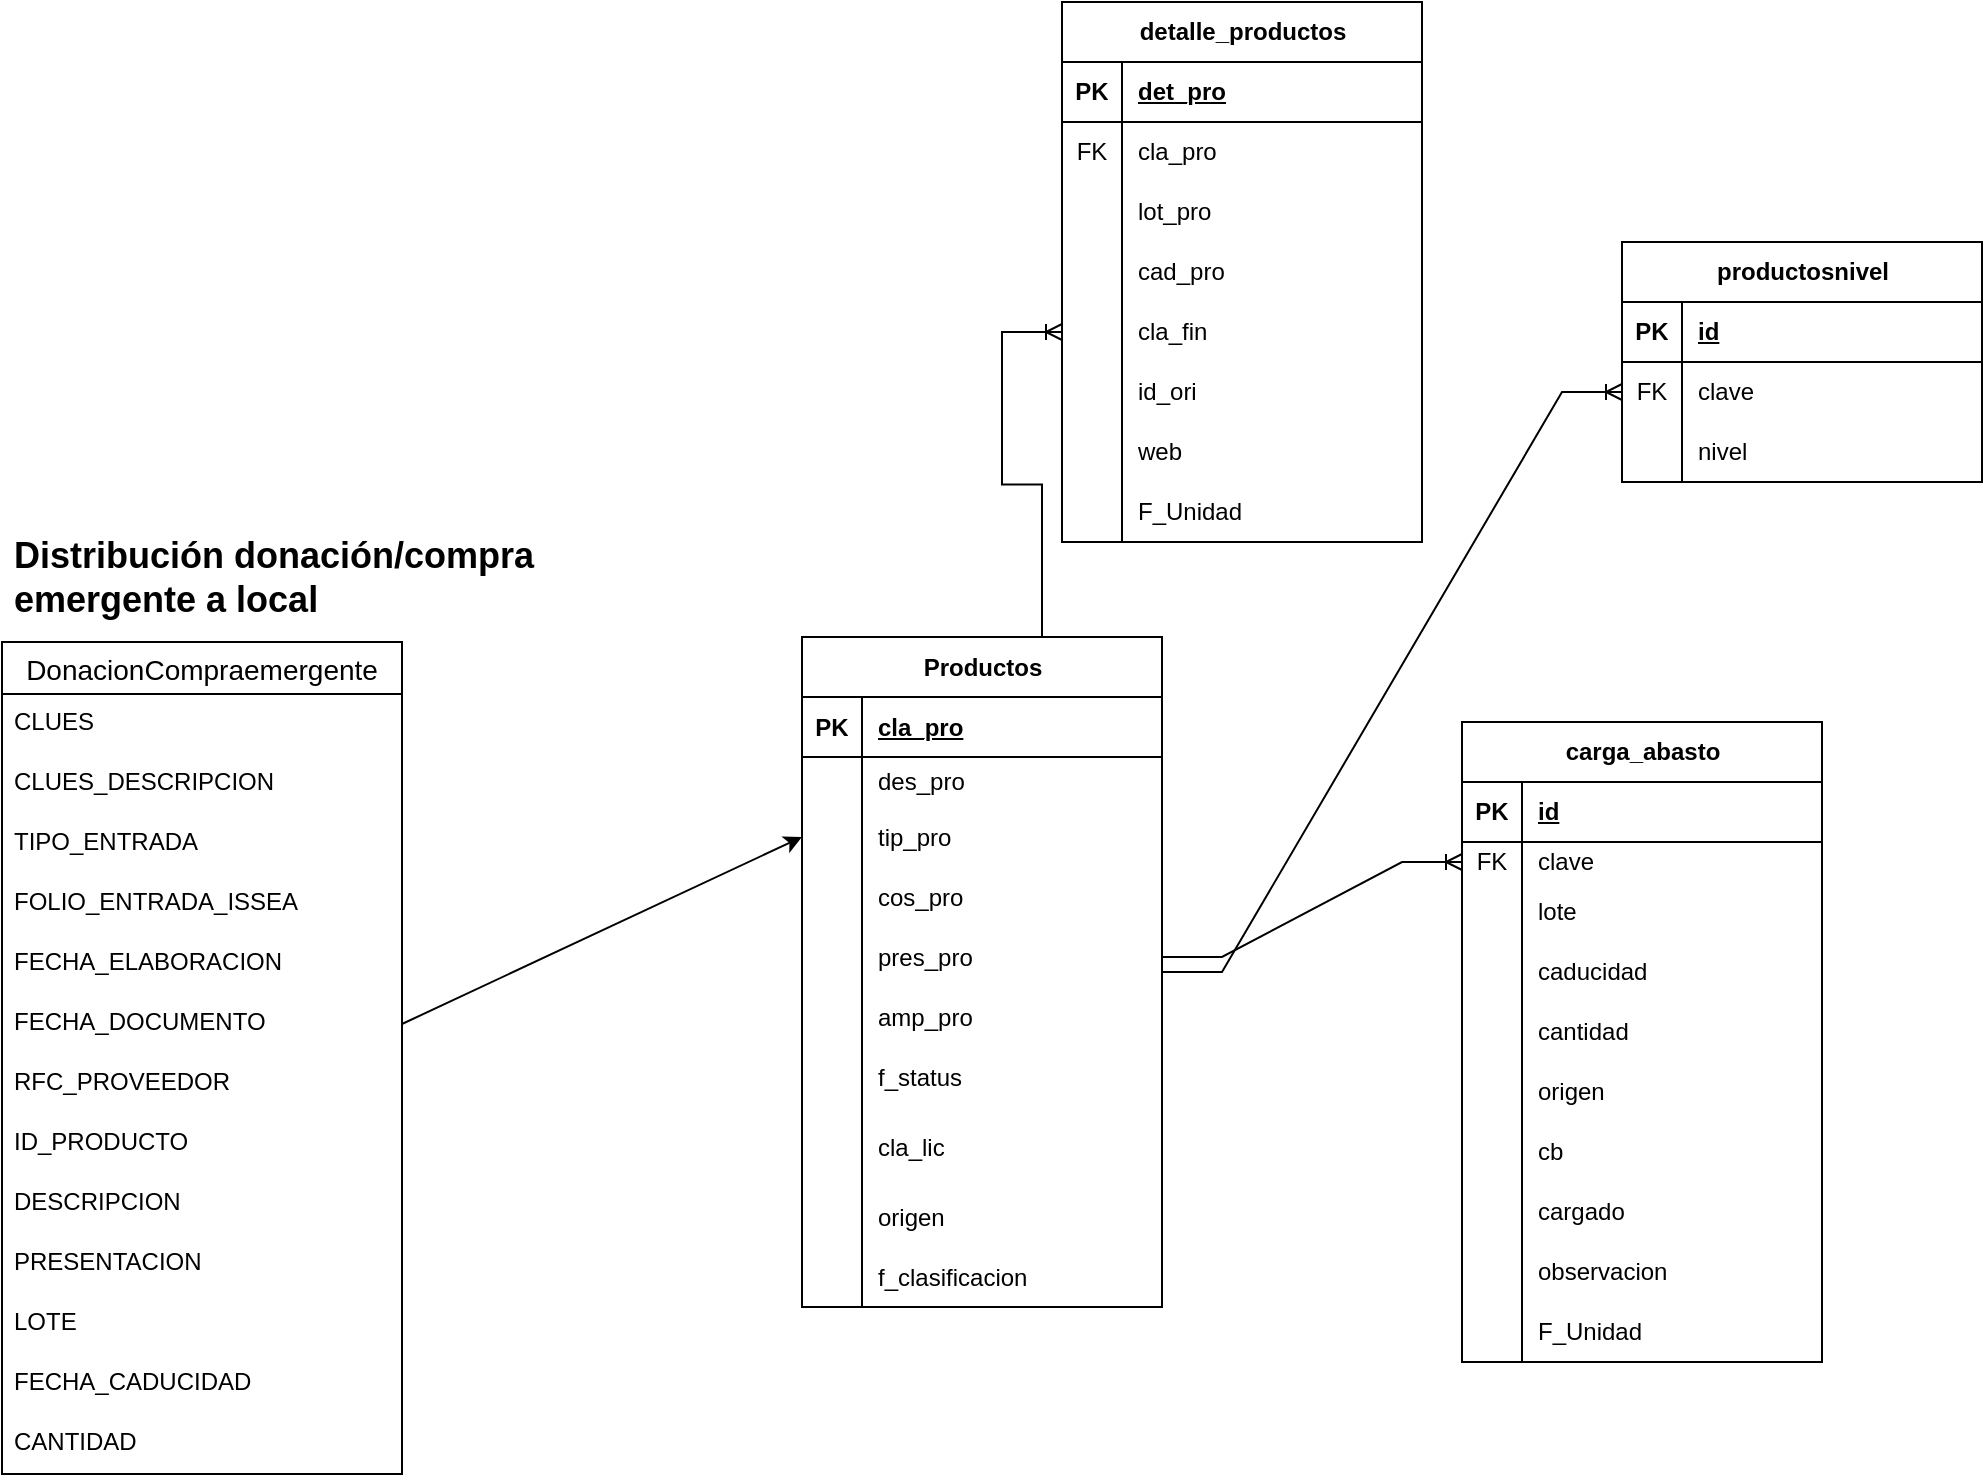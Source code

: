 <mxfile version="24.7.6">
  <diagram name="Página-1" id="EcfgQG6iKw9k4XIGhw0f">
    <mxGraphModel dx="2060" dy="1784" grid="1" gridSize="10" guides="1" tooltips="1" connect="1" arrows="1" fold="1" page="1" pageScale="1" pageWidth="827" pageHeight="1169" math="0" shadow="0">
      <root>
        <mxCell id="0" />
        <mxCell id="1" parent="0" />
        <mxCell id="ajIKfF0riaDEcR5l0MzP-1" value="carga_abasto" style="shape=table;startSize=30;container=1;collapsible=1;childLayout=tableLayout;fixedRows=1;rowLines=0;fontStyle=1;align=center;resizeLast=1;html=1;" parent="1" vertex="1">
          <mxGeometry x="720" y="70" width="180" height="320" as="geometry" />
        </mxCell>
        <mxCell id="ajIKfF0riaDEcR5l0MzP-2" value="" style="shape=tableRow;horizontal=0;startSize=0;swimlaneHead=0;swimlaneBody=0;fillColor=none;collapsible=0;dropTarget=0;points=[[0,0.5],[1,0.5]];portConstraint=eastwest;top=0;left=0;right=0;bottom=1;" parent="ajIKfF0riaDEcR5l0MzP-1" vertex="1">
          <mxGeometry y="30" width="180" height="30" as="geometry" />
        </mxCell>
        <mxCell id="ajIKfF0riaDEcR5l0MzP-3" value="PK" style="shape=partialRectangle;connectable=0;fillColor=none;top=0;left=0;bottom=0;right=0;fontStyle=1;overflow=hidden;whiteSpace=wrap;html=1;" parent="ajIKfF0riaDEcR5l0MzP-2" vertex="1">
          <mxGeometry width="30" height="30" as="geometry">
            <mxRectangle width="30" height="30" as="alternateBounds" />
          </mxGeometry>
        </mxCell>
        <mxCell id="ajIKfF0riaDEcR5l0MzP-4" value="id" style="shape=partialRectangle;connectable=0;fillColor=none;top=0;left=0;bottom=0;right=0;align=left;spacingLeft=6;fontStyle=5;overflow=hidden;whiteSpace=wrap;html=1;" parent="ajIKfF0riaDEcR5l0MzP-2" vertex="1">
          <mxGeometry x="30" width="150" height="30" as="geometry">
            <mxRectangle width="150" height="30" as="alternateBounds" />
          </mxGeometry>
        </mxCell>
        <mxCell id="ajIKfF0riaDEcR5l0MzP-5" value="" style="shape=tableRow;horizontal=0;startSize=0;swimlaneHead=0;swimlaneBody=0;fillColor=none;collapsible=0;dropTarget=0;points=[[0,0.5],[1,0.5]];portConstraint=eastwest;top=0;left=0;right=0;bottom=0;" parent="ajIKfF0riaDEcR5l0MzP-1" vertex="1">
          <mxGeometry y="60" width="180" height="20" as="geometry" />
        </mxCell>
        <mxCell id="ajIKfF0riaDEcR5l0MzP-6" value="FK" style="shape=partialRectangle;connectable=0;fillColor=none;top=0;left=0;bottom=0;right=0;editable=1;overflow=hidden;whiteSpace=wrap;html=1;" parent="ajIKfF0riaDEcR5l0MzP-5" vertex="1">
          <mxGeometry width="30" height="20" as="geometry">
            <mxRectangle width="30" height="20" as="alternateBounds" />
          </mxGeometry>
        </mxCell>
        <mxCell id="ajIKfF0riaDEcR5l0MzP-7" value="clave" style="shape=partialRectangle;connectable=0;fillColor=none;top=0;left=0;bottom=0;right=0;align=left;spacingLeft=6;overflow=hidden;whiteSpace=wrap;html=1;" parent="ajIKfF0riaDEcR5l0MzP-5" vertex="1">
          <mxGeometry x="30" width="150" height="20" as="geometry">
            <mxRectangle width="150" height="20" as="alternateBounds" />
          </mxGeometry>
        </mxCell>
        <mxCell id="ajIKfF0riaDEcR5l0MzP-8" value="" style="shape=tableRow;horizontal=0;startSize=0;swimlaneHead=0;swimlaneBody=0;fillColor=none;collapsible=0;dropTarget=0;points=[[0,0.5],[1,0.5]];portConstraint=eastwest;top=0;left=0;right=0;bottom=0;" parent="ajIKfF0riaDEcR5l0MzP-1" vertex="1">
          <mxGeometry y="80" width="180" height="30" as="geometry" />
        </mxCell>
        <mxCell id="ajIKfF0riaDEcR5l0MzP-9" value="" style="shape=partialRectangle;connectable=0;fillColor=none;top=0;left=0;bottom=0;right=0;editable=1;overflow=hidden;whiteSpace=wrap;html=1;" parent="ajIKfF0riaDEcR5l0MzP-8" vertex="1">
          <mxGeometry width="30" height="30" as="geometry">
            <mxRectangle width="30" height="30" as="alternateBounds" />
          </mxGeometry>
        </mxCell>
        <mxCell id="ajIKfF0riaDEcR5l0MzP-10" value="lote" style="shape=partialRectangle;connectable=0;fillColor=none;top=0;left=0;bottom=0;right=0;align=left;spacingLeft=6;overflow=hidden;whiteSpace=wrap;html=1;" parent="ajIKfF0riaDEcR5l0MzP-8" vertex="1">
          <mxGeometry x="30" width="150" height="30" as="geometry">
            <mxRectangle width="150" height="30" as="alternateBounds" />
          </mxGeometry>
        </mxCell>
        <mxCell id="ajIKfF0riaDEcR5l0MzP-11" value="" style="shape=tableRow;horizontal=0;startSize=0;swimlaneHead=0;swimlaneBody=0;fillColor=none;collapsible=0;dropTarget=0;points=[[0,0.5],[1,0.5]];portConstraint=eastwest;top=0;left=0;right=0;bottom=0;" parent="ajIKfF0riaDEcR5l0MzP-1" vertex="1">
          <mxGeometry y="110" width="180" height="30" as="geometry" />
        </mxCell>
        <mxCell id="ajIKfF0riaDEcR5l0MzP-12" value="" style="shape=partialRectangle;connectable=0;fillColor=none;top=0;left=0;bottom=0;right=0;editable=1;overflow=hidden;whiteSpace=wrap;html=1;" parent="ajIKfF0riaDEcR5l0MzP-11" vertex="1">
          <mxGeometry width="30" height="30" as="geometry">
            <mxRectangle width="30" height="30" as="alternateBounds" />
          </mxGeometry>
        </mxCell>
        <mxCell id="ajIKfF0riaDEcR5l0MzP-13" value="caducidad" style="shape=partialRectangle;connectable=0;fillColor=none;top=0;left=0;bottom=0;right=0;align=left;spacingLeft=6;overflow=hidden;whiteSpace=wrap;html=1;" parent="ajIKfF0riaDEcR5l0MzP-11" vertex="1">
          <mxGeometry x="30" width="150" height="30" as="geometry">
            <mxRectangle width="150" height="30" as="alternateBounds" />
          </mxGeometry>
        </mxCell>
        <mxCell id="ajIKfF0riaDEcR5l0MzP-63" value="" style="shape=tableRow;horizontal=0;startSize=0;swimlaneHead=0;swimlaneBody=0;fillColor=none;collapsible=0;dropTarget=0;points=[[0,0.5],[1,0.5]];portConstraint=eastwest;top=0;left=0;right=0;bottom=0;" parent="ajIKfF0riaDEcR5l0MzP-1" vertex="1">
          <mxGeometry y="140" width="180" height="30" as="geometry" />
        </mxCell>
        <mxCell id="ajIKfF0riaDEcR5l0MzP-64" value="" style="shape=partialRectangle;connectable=0;fillColor=none;top=0;left=0;bottom=0;right=0;editable=1;overflow=hidden;whiteSpace=wrap;html=1;" parent="ajIKfF0riaDEcR5l0MzP-63" vertex="1">
          <mxGeometry width="30" height="30" as="geometry">
            <mxRectangle width="30" height="30" as="alternateBounds" />
          </mxGeometry>
        </mxCell>
        <mxCell id="ajIKfF0riaDEcR5l0MzP-65" value="cantidad" style="shape=partialRectangle;connectable=0;fillColor=none;top=0;left=0;bottom=0;right=0;align=left;spacingLeft=6;overflow=hidden;whiteSpace=wrap;html=1;" parent="ajIKfF0riaDEcR5l0MzP-63" vertex="1">
          <mxGeometry x="30" width="150" height="30" as="geometry">
            <mxRectangle width="150" height="30" as="alternateBounds" />
          </mxGeometry>
        </mxCell>
        <mxCell id="ajIKfF0riaDEcR5l0MzP-66" value="" style="shape=tableRow;horizontal=0;startSize=0;swimlaneHead=0;swimlaneBody=0;fillColor=none;collapsible=0;dropTarget=0;points=[[0,0.5],[1,0.5]];portConstraint=eastwest;top=0;left=0;right=0;bottom=0;" parent="ajIKfF0riaDEcR5l0MzP-1" vertex="1">
          <mxGeometry y="170" width="180" height="30" as="geometry" />
        </mxCell>
        <mxCell id="ajIKfF0riaDEcR5l0MzP-67" value="" style="shape=partialRectangle;connectable=0;fillColor=none;top=0;left=0;bottom=0;right=0;editable=1;overflow=hidden;whiteSpace=wrap;html=1;" parent="ajIKfF0riaDEcR5l0MzP-66" vertex="1">
          <mxGeometry width="30" height="30" as="geometry">
            <mxRectangle width="30" height="30" as="alternateBounds" />
          </mxGeometry>
        </mxCell>
        <mxCell id="ajIKfF0riaDEcR5l0MzP-68" value="origen" style="shape=partialRectangle;connectable=0;fillColor=none;top=0;left=0;bottom=0;right=0;align=left;spacingLeft=6;overflow=hidden;whiteSpace=wrap;html=1;" parent="ajIKfF0riaDEcR5l0MzP-66" vertex="1">
          <mxGeometry x="30" width="150" height="30" as="geometry">
            <mxRectangle width="150" height="30" as="alternateBounds" />
          </mxGeometry>
        </mxCell>
        <mxCell id="ajIKfF0riaDEcR5l0MzP-69" value="" style="shape=tableRow;horizontal=0;startSize=0;swimlaneHead=0;swimlaneBody=0;fillColor=none;collapsible=0;dropTarget=0;points=[[0,0.5],[1,0.5]];portConstraint=eastwest;top=0;left=0;right=0;bottom=0;" parent="ajIKfF0riaDEcR5l0MzP-1" vertex="1">
          <mxGeometry y="200" width="180" height="30" as="geometry" />
        </mxCell>
        <mxCell id="ajIKfF0riaDEcR5l0MzP-70" value="" style="shape=partialRectangle;connectable=0;fillColor=none;top=0;left=0;bottom=0;right=0;editable=1;overflow=hidden;whiteSpace=wrap;html=1;" parent="ajIKfF0riaDEcR5l0MzP-69" vertex="1">
          <mxGeometry width="30" height="30" as="geometry">
            <mxRectangle width="30" height="30" as="alternateBounds" />
          </mxGeometry>
        </mxCell>
        <mxCell id="ajIKfF0riaDEcR5l0MzP-71" value="cb" style="shape=partialRectangle;connectable=0;fillColor=none;top=0;left=0;bottom=0;right=0;align=left;spacingLeft=6;overflow=hidden;whiteSpace=wrap;html=1;" parent="ajIKfF0riaDEcR5l0MzP-69" vertex="1">
          <mxGeometry x="30" width="150" height="30" as="geometry">
            <mxRectangle width="150" height="30" as="alternateBounds" />
          </mxGeometry>
        </mxCell>
        <mxCell id="ajIKfF0riaDEcR5l0MzP-72" value="" style="shape=tableRow;horizontal=0;startSize=0;swimlaneHead=0;swimlaneBody=0;fillColor=none;collapsible=0;dropTarget=0;points=[[0,0.5],[1,0.5]];portConstraint=eastwest;top=0;left=0;right=0;bottom=0;" parent="ajIKfF0riaDEcR5l0MzP-1" vertex="1">
          <mxGeometry y="230" width="180" height="30" as="geometry" />
        </mxCell>
        <mxCell id="ajIKfF0riaDEcR5l0MzP-73" value="" style="shape=partialRectangle;connectable=0;fillColor=none;top=0;left=0;bottom=0;right=0;editable=1;overflow=hidden;whiteSpace=wrap;html=1;" parent="ajIKfF0riaDEcR5l0MzP-72" vertex="1">
          <mxGeometry width="30" height="30" as="geometry">
            <mxRectangle width="30" height="30" as="alternateBounds" />
          </mxGeometry>
        </mxCell>
        <mxCell id="ajIKfF0riaDEcR5l0MzP-74" value="cargado" style="shape=partialRectangle;connectable=0;fillColor=none;top=0;left=0;bottom=0;right=0;align=left;spacingLeft=6;overflow=hidden;whiteSpace=wrap;html=1;" parent="ajIKfF0riaDEcR5l0MzP-72" vertex="1">
          <mxGeometry x="30" width="150" height="30" as="geometry">
            <mxRectangle width="150" height="30" as="alternateBounds" />
          </mxGeometry>
        </mxCell>
        <mxCell id="ajIKfF0riaDEcR5l0MzP-75" value="" style="shape=tableRow;horizontal=0;startSize=0;swimlaneHead=0;swimlaneBody=0;fillColor=none;collapsible=0;dropTarget=0;points=[[0,0.5],[1,0.5]];portConstraint=eastwest;top=0;left=0;right=0;bottom=0;" parent="ajIKfF0riaDEcR5l0MzP-1" vertex="1">
          <mxGeometry y="260" width="180" height="30" as="geometry" />
        </mxCell>
        <mxCell id="ajIKfF0riaDEcR5l0MzP-76" value="" style="shape=partialRectangle;connectable=0;fillColor=none;top=0;left=0;bottom=0;right=0;editable=1;overflow=hidden;whiteSpace=wrap;html=1;" parent="ajIKfF0riaDEcR5l0MzP-75" vertex="1">
          <mxGeometry width="30" height="30" as="geometry">
            <mxRectangle width="30" height="30" as="alternateBounds" />
          </mxGeometry>
        </mxCell>
        <mxCell id="ajIKfF0riaDEcR5l0MzP-77" value="observacion" style="shape=partialRectangle;connectable=0;fillColor=none;top=0;left=0;bottom=0;right=0;align=left;spacingLeft=6;overflow=hidden;whiteSpace=wrap;html=1;" parent="ajIKfF0riaDEcR5l0MzP-75" vertex="1">
          <mxGeometry x="30" width="150" height="30" as="geometry">
            <mxRectangle width="150" height="30" as="alternateBounds" />
          </mxGeometry>
        </mxCell>
        <mxCell id="ajIKfF0riaDEcR5l0MzP-78" value="" style="shape=tableRow;horizontal=0;startSize=0;swimlaneHead=0;swimlaneBody=0;fillColor=none;collapsible=0;dropTarget=0;points=[[0,0.5],[1,0.5]];portConstraint=eastwest;top=0;left=0;right=0;bottom=0;" parent="ajIKfF0riaDEcR5l0MzP-1" vertex="1">
          <mxGeometry y="290" width="180" height="30" as="geometry" />
        </mxCell>
        <mxCell id="ajIKfF0riaDEcR5l0MzP-79" value="" style="shape=partialRectangle;connectable=0;fillColor=none;top=0;left=0;bottom=0;right=0;editable=1;overflow=hidden;whiteSpace=wrap;html=1;" parent="ajIKfF0riaDEcR5l0MzP-78" vertex="1">
          <mxGeometry width="30" height="30" as="geometry">
            <mxRectangle width="30" height="30" as="alternateBounds" />
          </mxGeometry>
        </mxCell>
        <mxCell id="ajIKfF0riaDEcR5l0MzP-80" value="F_Unidad" style="shape=partialRectangle;connectable=0;fillColor=none;top=0;left=0;bottom=0;right=0;align=left;spacingLeft=6;overflow=hidden;whiteSpace=wrap;html=1;" parent="ajIKfF0riaDEcR5l0MzP-78" vertex="1">
          <mxGeometry x="30" width="150" height="30" as="geometry">
            <mxRectangle width="150" height="30" as="alternateBounds" />
          </mxGeometry>
        </mxCell>
        <mxCell id="ajIKfF0riaDEcR5l0MzP-17" value="DonacionCompraemergente" style="swimlane;fontStyle=0;childLayout=stackLayout;horizontal=1;startSize=26;horizontalStack=0;resizeParent=1;resizeParentMax=0;resizeLast=0;collapsible=1;marginBottom=0;align=center;fontSize=14;" parent="1" vertex="1">
          <mxGeometry x="-10" y="30" width="200" height="416" as="geometry" />
        </mxCell>
        <mxCell id="ajIKfF0riaDEcR5l0MzP-18" value="CLUES" style="text;strokeColor=none;fillColor=none;spacingLeft=4;spacingRight=4;overflow=hidden;rotatable=0;points=[[0,0.5],[1,0.5]];portConstraint=eastwest;fontSize=12;whiteSpace=wrap;html=1;" parent="ajIKfF0riaDEcR5l0MzP-17" vertex="1">
          <mxGeometry y="26" width="200" height="30" as="geometry" />
        </mxCell>
        <mxCell id="ajIKfF0riaDEcR5l0MzP-19" value="CLUES_DESCRIPCION" style="text;strokeColor=none;fillColor=none;spacingLeft=4;spacingRight=4;overflow=hidden;rotatable=0;points=[[0,0.5],[1,0.5]];portConstraint=eastwest;fontSize=12;whiteSpace=wrap;html=1;" parent="ajIKfF0riaDEcR5l0MzP-17" vertex="1">
          <mxGeometry y="56" width="200" height="30" as="geometry" />
        </mxCell>
        <mxCell id="ajIKfF0riaDEcR5l0MzP-20" value="TIPO_ENTRADA" style="text;strokeColor=none;fillColor=none;spacingLeft=4;spacingRight=4;overflow=hidden;rotatable=0;points=[[0,0.5],[1,0.5]];portConstraint=eastwest;fontSize=12;whiteSpace=wrap;html=1;" parent="ajIKfF0riaDEcR5l0MzP-17" vertex="1">
          <mxGeometry y="86" width="200" height="30" as="geometry" />
        </mxCell>
        <mxCell id="ajIKfF0riaDEcR5l0MzP-21" value="FOLIO_ENTRADA_ISSEA" style="text;strokeColor=none;fillColor=none;spacingLeft=4;spacingRight=4;overflow=hidden;rotatable=0;points=[[0,0.5],[1,0.5]];portConstraint=eastwest;fontSize=12;whiteSpace=wrap;html=1;" parent="ajIKfF0riaDEcR5l0MzP-17" vertex="1">
          <mxGeometry y="116" width="200" height="30" as="geometry" />
        </mxCell>
        <mxCell id="ajIKfF0riaDEcR5l0MzP-22" value="FECHA_ELABORACION" style="text;strokeColor=none;fillColor=none;spacingLeft=4;spacingRight=4;overflow=hidden;rotatable=0;points=[[0,0.5],[1,0.5]];portConstraint=eastwest;fontSize=12;whiteSpace=wrap;html=1;" parent="ajIKfF0riaDEcR5l0MzP-17" vertex="1">
          <mxGeometry y="146" width="200" height="30" as="geometry" />
        </mxCell>
        <mxCell id="ajIKfF0riaDEcR5l0MzP-23" value="FECHA_DOCUMENTO" style="text;strokeColor=none;fillColor=none;spacingLeft=4;spacingRight=4;overflow=hidden;rotatable=0;points=[[0,0.5],[1,0.5]];portConstraint=eastwest;fontSize=12;whiteSpace=wrap;html=1;" parent="ajIKfF0riaDEcR5l0MzP-17" vertex="1">
          <mxGeometry y="176" width="200" height="30" as="geometry" />
        </mxCell>
        <mxCell id="ajIKfF0riaDEcR5l0MzP-24" value="RFC_PROVEEDOR" style="text;strokeColor=none;fillColor=none;spacingLeft=4;spacingRight=4;overflow=hidden;rotatable=0;points=[[0,0.5],[1,0.5]];portConstraint=eastwest;fontSize=12;whiteSpace=wrap;html=1;" parent="ajIKfF0riaDEcR5l0MzP-17" vertex="1">
          <mxGeometry y="206" width="200" height="30" as="geometry" />
        </mxCell>
        <mxCell id="ajIKfF0riaDEcR5l0MzP-25" value="ID_PRODUCTO" style="text;strokeColor=none;fillColor=none;spacingLeft=4;spacingRight=4;overflow=hidden;rotatable=0;points=[[0,0.5],[1,0.5]];portConstraint=eastwest;fontSize=12;whiteSpace=wrap;html=1;" parent="ajIKfF0riaDEcR5l0MzP-17" vertex="1">
          <mxGeometry y="236" width="200" height="30" as="geometry" />
        </mxCell>
        <mxCell id="ajIKfF0riaDEcR5l0MzP-27" value="DESCRIPCION" style="text;strokeColor=none;fillColor=none;spacingLeft=4;spacingRight=4;overflow=hidden;rotatable=0;points=[[0,0.5],[1,0.5]];portConstraint=eastwest;fontSize=12;whiteSpace=wrap;html=1;" parent="ajIKfF0riaDEcR5l0MzP-17" vertex="1">
          <mxGeometry y="266" width="200" height="30" as="geometry" />
        </mxCell>
        <mxCell id="ajIKfF0riaDEcR5l0MzP-28" value="PRESENTACION" style="text;strokeColor=none;fillColor=none;spacingLeft=4;spacingRight=4;overflow=hidden;rotatable=0;points=[[0,0.5],[1,0.5]];portConstraint=eastwest;fontSize=12;whiteSpace=wrap;html=1;" parent="ajIKfF0riaDEcR5l0MzP-17" vertex="1">
          <mxGeometry y="296" width="200" height="30" as="geometry" />
        </mxCell>
        <mxCell id="ajIKfF0riaDEcR5l0MzP-29" value="LOTE" style="text;strokeColor=none;fillColor=none;spacingLeft=4;spacingRight=4;overflow=hidden;rotatable=0;points=[[0,0.5],[1,0.5]];portConstraint=eastwest;fontSize=12;whiteSpace=wrap;html=1;" parent="ajIKfF0riaDEcR5l0MzP-17" vertex="1">
          <mxGeometry y="326" width="200" height="30" as="geometry" />
        </mxCell>
        <mxCell id="ajIKfF0riaDEcR5l0MzP-30" value="FECHA_CADUCIDAD" style="text;strokeColor=none;fillColor=none;spacingLeft=4;spacingRight=4;overflow=hidden;rotatable=0;points=[[0,0.5],[1,0.5]];portConstraint=eastwest;fontSize=12;whiteSpace=wrap;html=1;" parent="ajIKfF0riaDEcR5l0MzP-17" vertex="1">
          <mxGeometry y="356" width="200" height="30" as="geometry" />
        </mxCell>
        <mxCell id="ajIKfF0riaDEcR5l0MzP-31" value="CANTIDAD" style="text;strokeColor=none;fillColor=none;spacingLeft=4;spacingRight=4;overflow=hidden;rotatable=0;points=[[0,0.5],[1,0.5]];portConstraint=eastwest;fontSize=12;whiteSpace=wrap;html=1;" parent="ajIKfF0riaDEcR5l0MzP-17" vertex="1">
          <mxGeometry y="386" width="200" height="30" as="geometry" />
        </mxCell>
        <mxCell id="ajIKfF0riaDEcR5l0MzP-34" value="&lt;font style=&quot;font-size: 18px;&quot;&gt;&lt;b&gt;Distribución donación/compra emergente a local&lt;/b&gt;&lt;/font&gt;" style="text;strokeColor=none;fillColor=none;spacingLeft=4;spacingRight=4;overflow=hidden;rotatable=0;points=[[0,0.5],[1,0.5]];portConstraint=eastwest;fontSize=12;whiteSpace=wrap;html=1;" parent="1" vertex="1">
          <mxGeometry x="-10" y="-30" width="300" height="50" as="geometry" />
        </mxCell>
        <mxCell id="kTxWqpVOy5TXuhv40tJz-3" value="Productos" style="shape=table;startSize=30;container=1;collapsible=1;childLayout=tableLayout;fixedRows=1;rowLines=0;fontStyle=1;align=center;resizeLast=1;html=1;" vertex="1" parent="1">
          <mxGeometry x="390" y="27.5" width="180" height="335" as="geometry" />
        </mxCell>
        <mxCell id="kTxWqpVOy5TXuhv40tJz-4" value="" style="shape=tableRow;horizontal=0;startSize=0;swimlaneHead=0;swimlaneBody=0;fillColor=none;collapsible=0;dropTarget=0;points=[[0,0.5],[1,0.5]];portConstraint=eastwest;top=0;left=0;right=0;bottom=1;" vertex="1" parent="kTxWqpVOy5TXuhv40tJz-3">
          <mxGeometry y="30" width="180" height="30" as="geometry" />
        </mxCell>
        <mxCell id="kTxWqpVOy5TXuhv40tJz-5" value="PK" style="shape=partialRectangle;connectable=0;fillColor=none;top=0;left=0;bottom=0;right=0;fontStyle=1;overflow=hidden;whiteSpace=wrap;html=1;" vertex="1" parent="kTxWqpVOy5TXuhv40tJz-4">
          <mxGeometry width="30" height="30" as="geometry">
            <mxRectangle width="30" height="30" as="alternateBounds" />
          </mxGeometry>
        </mxCell>
        <mxCell id="kTxWqpVOy5TXuhv40tJz-6" value="cla_pro" style="shape=partialRectangle;connectable=0;fillColor=none;top=0;left=0;bottom=0;right=0;align=left;spacingLeft=6;fontStyle=5;overflow=hidden;whiteSpace=wrap;html=1;" vertex="1" parent="kTxWqpVOy5TXuhv40tJz-4">
          <mxGeometry x="30" width="150" height="30" as="geometry">
            <mxRectangle width="150" height="30" as="alternateBounds" />
          </mxGeometry>
        </mxCell>
        <mxCell id="kTxWqpVOy5TXuhv40tJz-10" value="" style="shape=tableRow;horizontal=0;startSize=0;swimlaneHead=0;swimlaneBody=0;fillColor=none;collapsible=0;dropTarget=0;points=[[0,0.5],[1,0.5]];portConstraint=eastwest;top=0;left=0;right=0;bottom=0;" vertex="1" parent="kTxWqpVOy5TXuhv40tJz-3">
          <mxGeometry y="60" width="180" height="25" as="geometry" />
        </mxCell>
        <mxCell id="kTxWqpVOy5TXuhv40tJz-11" value="" style="shape=partialRectangle;connectable=0;fillColor=none;top=0;left=0;bottom=0;right=0;editable=1;overflow=hidden;whiteSpace=wrap;html=1;" vertex="1" parent="kTxWqpVOy5TXuhv40tJz-10">
          <mxGeometry width="30" height="25" as="geometry">
            <mxRectangle width="30" height="25" as="alternateBounds" />
          </mxGeometry>
        </mxCell>
        <mxCell id="kTxWqpVOy5TXuhv40tJz-12" value="des_pro" style="shape=partialRectangle;connectable=0;fillColor=none;top=0;left=0;bottom=0;right=0;align=left;spacingLeft=6;overflow=hidden;whiteSpace=wrap;html=1;" vertex="1" parent="kTxWqpVOy5TXuhv40tJz-10">
          <mxGeometry x="30" width="150" height="25" as="geometry">
            <mxRectangle width="150" height="25" as="alternateBounds" />
          </mxGeometry>
        </mxCell>
        <mxCell id="kTxWqpVOy5TXuhv40tJz-13" value="" style="shape=tableRow;horizontal=0;startSize=0;swimlaneHead=0;swimlaneBody=0;fillColor=none;collapsible=0;dropTarget=0;points=[[0,0.5],[1,0.5]];portConstraint=eastwest;top=0;left=0;right=0;bottom=0;" vertex="1" parent="kTxWqpVOy5TXuhv40tJz-3">
          <mxGeometry y="85" width="180" height="30" as="geometry" />
        </mxCell>
        <mxCell id="kTxWqpVOy5TXuhv40tJz-14" value="" style="shape=partialRectangle;connectable=0;fillColor=none;top=0;left=0;bottom=0;right=0;editable=1;overflow=hidden;whiteSpace=wrap;html=1;" vertex="1" parent="kTxWqpVOy5TXuhv40tJz-13">
          <mxGeometry width="30" height="30" as="geometry">
            <mxRectangle width="30" height="30" as="alternateBounds" />
          </mxGeometry>
        </mxCell>
        <mxCell id="kTxWqpVOy5TXuhv40tJz-15" value="tip_pro" style="shape=partialRectangle;connectable=0;fillColor=none;top=0;left=0;bottom=0;right=0;align=left;spacingLeft=6;overflow=hidden;whiteSpace=wrap;html=1;" vertex="1" parent="kTxWqpVOy5TXuhv40tJz-13">
          <mxGeometry x="30" width="150" height="30" as="geometry">
            <mxRectangle width="150" height="30" as="alternateBounds" />
          </mxGeometry>
        </mxCell>
        <mxCell id="kTxWqpVOy5TXuhv40tJz-19" value="" style="shape=tableRow;horizontal=0;startSize=0;swimlaneHead=0;swimlaneBody=0;fillColor=none;collapsible=0;dropTarget=0;points=[[0,0.5],[1,0.5]];portConstraint=eastwest;top=0;left=0;right=0;bottom=0;" vertex="1" parent="kTxWqpVOy5TXuhv40tJz-3">
          <mxGeometry y="115" width="180" height="30" as="geometry" />
        </mxCell>
        <mxCell id="kTxWqpVOy5TXuhv40tJz-20" value="" style="shape=partialRectangle;connectable=0;fillColor=none;top=0;left=0;bottom=0;right=0;editable=1;overflow=hidden;whiteSpace=wrap;html=1;" vertex="1" parent="kTxWqpVOy5TXuhv40tJz-19">
          <mxGeometry width="30" height="30" as="geometry">
            <mxRectangle width="30" height="30" as="alternateBounds" />
          </mxGeometry>
        </mxCell>
        <mxCell id="kTxWqpVOy5TXuhv40tJz-21" value="cos_pro" style="shape=partialRectangle;connectable=0;fillColor=none;top=0;left=0;bottom=0;right=0;align=left;spacingLeft=6;overflow=hidden;whiteSpace=wrap;html=1;" vertex="1" parent="kTxWqpVOy5TXuhv40tJz-19">
          <mxGeometry x="30" width="150" height="30" as="geometry">
            <mxRectangle width="150" height="30" as="alternateBounds" />
          </mxGeometry>
        </mxCell>
        <mxCell id="kTxWqpVOy5TXuhv40tJz-22" value="" style="shape=tableRow;horizontal=0;startSize=0;swimlaneHead=0;swimlaneBody=0;fillColor=none;collapsible=0;dropTarget=0;points=[[0,0.5],[1,0.5]];portConstraint=eastwest;top=0;left=0;right=0;bottom=0;" vertex="1" parent="kTxWqpVOy5TXuhv40tJz-3">
          <mxGeometry y="145" width="180" height="30" as="geometry" />
        </mxCell>
        <mxCell id="kTxWqpVOy5TXuhv40tJz-23" value="" style="shape=partialRectangle;connectable=0;fillColor=none;top=0;left=0;bottom=0;right=0;editable=1;overflow=hidden;whiteSpace=wrap;html=1;" vertex="1" parent="kTxWqpVOy5TXuhv40tJz-22">
          <mxGeometry width="30" height="30" as="geometry">
            <mxRectangle width="30" height="30" as="alternateBounds" />
          </mxGeometry>
        </mxCell>
        <mxCell id="kTxWqpVOy5TXuhv40tJz-24" value="pres_pro" style="shape=partialRectangle;connectable=0;fillColor=none;top=0;left=0;bottom=0;right=0;align=left;spacingLeft=6;overflow=hidden;whiteSpace=wrap;html=1;" vertex="1" parent="kTxWqpVOy5TXuhv40tJz-22">
          <mxGeometry x="30" width="150" height="30" as="geometry">
            <mxRectangle width="150" height="30" as="alternateBounds" />
          </mxGeometry>
        </mxCell>
        <mxCell id="kTxWqpVOy5TXuhv40tJz-25" value="" style="shape=tableRow;horizontal=0;startSize=0;swimlaneHead=0;swimlaneBody=0;fillColor=none;collapsible=0;dropTarget=0;points=[[0,0.5],[1,0.5]];portConstraint=eastwest;top=0;left=0;right=0;bottom=0;" vertex="1" parent="kTxWqpVOy5TXuhv40tJz-3">
          <mxGeometry y="175" width="180" height="30" as="geometry" />
        </mxCell>
        <mxCell id="kTxWqpVOy5TXuhv40tJz-26" value="" style="shape=partialRectangle;connectable=0;fillColor=none;top=0;left=0;bottom=0;right=0;editable=1;overflow=hidden;whiteSpace=wrap;html=1;" vertex="1" parent="kTxWqpVOy5TXuhv40tJz-25">
          <mxGeometry width="30" height="30" as="geometry">
            <mxRectangle width="30" height="30" as="alternateBounds" />
          </mxGeometry>
        </mxCell>
        <mxCell id="kTxWqpVOy5TXuhv40tJz-27" value="amp_pro" style="shape=partialRectangle;connectable=0;fillColor=none;top=0;left=0;bottom=0;right=0;align=left;spacingLeft=6;overflow=hidden;whiteSpace=wrap;html=1;" vertex="1" parent="kTxWqpVOy5TXuhv40tJz-25">
          <mxGeometry x="30" width="150" height="30" as="geometry">
            <mxRectangle width="150" height="30" as="alternateBounds" />
          </mxGeometry>
        </mxCell>
        <mxCell id="kTxWqpVOy5TXuhv40tJz-28" value="" style="shape=tableRow;horizontal=0;startSize=0;swimlaneHead=0;swimlaneBody=0;fillColor=none;collapsible=0;dropTarget=0;points=[[0,0.5],[1,0.5]];portConstraint=eastwest;top=0;left=0;right=0;bottom=0;" vertex="1" parent="kTxWqpVOy5TXuhv40tJz-3">
          <mxGeometry y="205" width="180" height="30" as="geometry" />
        </mxCell>
        <mxCell id="kTxWqpVOy5TXuhv40tJz-29" value="" style="shape=partialRectangle;connectable=0;fillColor=none;top=0;left=0;bottom=0;right=0;editable=1;overflow=hidden;whiteSpace=wrap;html=1;" vertex="1" parent="kTxWqpVOy5TXuhv40tJz-28">
          <mxGeometry width="30" height="30" as="geometry">
            <mxRectangle width="30" height="30" as="alternateBounds" />
          </mxGeometry>
        </mxCell>
        <mxCell id="kTxWqpVOy5TXuhv40tJz-30" value="f_status" style="shape=partialRectangle;connectable=0;fillColor=none;top=0;left=0;bottom=0;right=0;align=left;spacingLeft=6;overflow=hidden;whiteSpace=wrap;html=1;" vertex="1" parent="kTxWqpVOy5TXuhv40tJz-28">
          <mxGeometry x="30" width="150" height="30" as="geometry">
            <mxRectangle width="150" height="30" as="alternateBounds" />
          </mxGeometry>
        </mxCell>
        <mxCell id="kTxWqpVOy5TXuhv40tJz-31" value="" style="shape=tableRow;horizontal=0;startSize=0;swimlaneHead=0;swimlaneBody=0;fillColor=none;collapsible=0;dropTarget=0;points=[[0,0.5],[1,0.5]];portConstraint=eastwest;top=0;left=0;right=0;bottom=0;" vertex="1" parent="kTxWqpVOy5TXuhv40tJz-3">
          <mxGeometry y="235" width="180" height="40" as="geometry" />
        </mxCell>
        <mxCell id="kTxWqpVOy5TXuhv40tJz-32" value="" style="shape=partialRectangle;connectable=0;fillColor=none;top=0;left=0;bottom=0;right=0;editable=1;overflow=hidden;whiteSpace=wrap;html=1;" vertex="1" parent="kTxWqpVOy5TXuhv40tJz-31">
          <mxGeometry width="30" height="40" as="geometry">
            <mxRectangle width="30" height="40" as="alternateBounds" />
          </mxGeometry>
        </mxCell>
        <mxCell id="kTxWqpVOy5TXuhv40tJz-33" value="cla_lic" style="shape=partialRectangle;connectable=0;fillColor=none;top=0;left=0;bottom=0;right=0;align=left;spacingLeft=6;overflow=hidden;whiteSpace=wrap;html=1;" vertex="1" parent="kTxWqpVOy5TXuhv40tJz-31">
          <mxGeometry x="30" width="150" height="40" as="geometry">
            <mxRectangle width="150" height="40" as="alternateBounds" />
          </mxGeometry>
        </mxCell>
        <mxCell id="kTxWqpVOy5TXuhv40tJz-34" value="" style="shape=tableRow;horizontal=0;startSize=0;swimlaneHead=0;swimlaneBody=0;fillColor=none;collapsible=0;dropTarget=0;points=[[0,0.5],[1,0.5]];portConstraint=eastwest;top=0;left=0;right=0;bottom=0;" vertex="1" parent="kTxWqpVOy5TXuhv40tJz-3">
          <mxGeometry y="275" width="180" height="30" as="geometry" />
        </mxCell>
        <mxCell id="kTxWqpVOy5TXuhv40tJz-35" value="" style="shape=partialRectangle;connectable=0;fillColor=none;top=0;left=0;bottom=0;right=0;editable=1;overflow=hidden;whiteSpace=wrap;html=1;" vertex="1" parent="kTxWqpVOy5TXuhv40tJz-34">
          <mxGeometry width="30" height="30" as="geometry">
            <mxRectangle width="30" height="30" as="alternateBounds" />
          </mxGeometry>
        </mxCell>
        <mxCell id="kTxWqpVOy5TXuhv40tJz-36" value="origen" style="shape=partialRectangle;connectable=0;fillColor=none;top=0;left=0;bottom=0;right=0;align=left;spacingLeft=6;overflow=hidden;whiteSpace=wrap;html=1;" vertex="1" parent="kTxWqpVOy5TXuhv40tJz-34">
          <mxGeometry x="30" width="150" height="30" as="geometry">
            <mxRectangle width="150" height="30" as="alternateBounds" />
          </mxGeometry>
        </mxCell>
        <mxCell id="kTxWqpVOy5TXuhv40tJz-37" value="" style="shape=tableRow;horizontal=0;startSize=0;swimlaneHead=0;swimlaneBody=0;fillColor=none;collapsible=0;dropTarget=0;points=[[0,0.5],[1,0.5]];portConstraint=eastwest;top=0;left=0;right=0;bottom=0;" vertex="1" parent="kTxWqpVOy5TXuhv40tJz-3">
          <mxGeometry y="305" width="180" height="30" as="geometry" />
        </mxCell>
        <mxCell id="kTxWqpVOy5TXuhv40tJz-38" value="" style="shape=partialRectangle;connectable=0;fillColor=none;top=0;left=0;bottom=0;right=0;editable=1;overflow=hidden;whiteSpace=wrap;html=1;" vertex="1" parent="kTxWqpVOy5TXuhv40tJz-37">
          <mxGeometry width="30" height="30" as="geometry">
            <mxRectangle width="30" height="30" as="alternateBounds" />
          </mxGeometry>
        </mxCell>
        <mxCell id="kTxWqpVOy5TXuhv40tJz-39" value="f_clasificacion" style="shape=partialRectangle;connectable=0;fillColor=none;top=0;left=0;bottom=0;right=0;align=left;spacingLeft=6;overflow=hidden;whiteSpace=wrap;html=1;" vertex="1" parent="kTxWqpVOy5TXuhv40tJz-37">
          <mxGeometry x="30" width="150" height="30" as="geometry">
            <mxRectangle width="150" height="30" as="alternateBounds" />
          </mxGeometry>
        </mxCell>
        <mxCell id="kTxWqpVOy5TXuhv40tJz-41" value="" style="endArrow=classic;html=1;rounded=0;entryX=0;entryY=0.5;entryDx=0;entryDy=0;exitX=1;exitY=0.5;exitDx=0;exitDy=0;" edge="1" parent="1" source="ajIKfF0riaDEcR5l0MzP-23" target="kTxWqpVOy5TXuhv40tJz-13">
          <mxGeometry width="50" height="50" relative="1" as="geometry">
            <mxPoint x="190" y="181" as="sourcePoint" />
            <mxPoint x="270.711" y="101" as="targetPoint" />
          </mxGeometry>
        </mxCell>
        <mxCell id="kTxWqpVOy5TXuhv40tJz-42" value="" style="edgeStyle=entityRelationEdgeStyle;fontSize=12;html=1;endArrow=ERoneToMany;rounded=0;exitX=1;exitY=0.5;exitDx=0;exitDy=0;" edge="1" parent="1" source="kTxWqpVOy5TXuhv40tJz-22" target="ajIKfF0riaDEcR5l0MzP-5">
          <mxGeometry width="100" height="100" relative="1" as="geometry">
            <mxPoint x="580" y="130" as="sourcePoint" />
            <mxPoint x="730" y="110" as="targetPoint" />
          </mxGeometry>
        </mxCell>
        <mxCell id="kTxWqpVOy5TXuhv40tJz-44" value="detalle_productos" style="shape=table;startSize=30;container=1;collapsible=1;childLayout=tableLayout;fixedRows=1;rowLines=0;fontStyle=1;align=center;resizeLast=1;html=1;" vertex="1" parent="1">
          <mxGeometry x="520" y="-290" width="180" height="270" as="geometry" />
        </mxCell>
        <mxCell id="kTxWqpVOy5TXuhv40tJz-45" value="" style="shape=tableRow;horizontal=0;startSize=0;swimlaneHead=0;swimlaneBody=0;fillColor=none;collapsible=0;dropTarget=0;points=[[0,0.5],[1,0.5]];portConstraint=eastwest;top=0;left=0;right=0;bottom=1;" vertex="1" parent="kTxWqpVOy5TXuhv40tJz-44">
          <mxGeometry y="30" width="180" height="30" as="geometry" />
        </mxCell>
        <mxCell id="kTxWqpVOy5TXuhv40tJz-46" value="PK" style="shape=partialRectangle;connectable=0;fillColor=none;top=0;left=0;bottom=0;right=0;fontStyle=1;overflow=hidden;whiteSpace=wrap;html=1;" vertex="1" parent="kTxWqpVOy5TXuhv40tJz-45">
          <mxGeometry width="30" height="30" as="geometry">
            <mxRectangle width="30" height="30" as="alternateBounds" />
          </mxGeometry>
        </mxCell>
        <mxCell id="kTxWqpVOy5TXuhv40tJz-47" value="det_pro" style="shape=partialRectangle;connectable=0;fillColor=none;top=0;left=0;bottom=0;right=0;align=left;spacingLeft=6;fontStyle=5;overflow=hidden;whiteSpace=wrap;html=1;" vertex="1" parent="kTxWqpVOy5TXuhv40tJz-45">
          <mxGeometry x="30" width="150" height="30" as="geometry">
            <mxRectangle width="150" height="30" as="alternateBounds" />
          </mxGeometry>
        </mxCell>
        <mxCell id="kTxWqpVOy5TXuhv40tJz-48" value="" style="shape=tableRow;horizontal=0;startSize=0;swimlaneHead=0;swimlaneBody=0;fillColor=none;collapsible=0;dropTarget=0;points=[[0,0.5],[1,0.5]];portConstraint=eastwest;top=0;left=0;right=0;bottom=0;" vertex="1" parent="kTxWqpVOy5TXuhv40tJz-44">
          <mxGeometry y="60" width="180" height="30" as="geometry" />
        </mxCell>
        <mxCell id="kTxWqpVOy5TXuhv40tJz-49" value="FK" style="shape=partialRectangle;connectable=0;fillColor=none;top=0;left=0;bottom=0;right=0;editable=1;overflow=hidden;whiteSpace=wrap;html=1;" vertex="1" parent="kTxWqpVOy5TXuhv40tJz-48">
          <mxGeometry width="30" height="30" as="geometry">
            <mxRectangle width="30" height="30" as="alternateBounds" />
          </mxGeometry>
        </mxCell>
        <mxCell id="kTxWqpVOy5TXuhv40tJz-50" value="cla_pro" style="shape=partialRectangle;connectable=0;fillColor=none;top=0;left=0;bottom=0;right=0;align=left;spacingLeft=6;overflow=hidden;whiteSpace=wrap;html=1;" vertex="1" parent="kTxWqpVOy5TXuhv40tJz-48">
          <mxGeometry x="30" width="150" height="30" as="geometry">
            <mxRectangle width="150" height="30" as="alternateBounds" />
          </mxGeometry>
        </mxCell>
        <mxCell id="kTxWqpVOy5TXuhv40tJz-51" value="" style="shape=tableRow;horizontal=0;startSize=0;swimlaneHead=0;swimlaneBody=0;fillColor=none;collapsible=0;dropTarget=0;points=[[0,0.5],[1,0.5]];portConstraint=eastwest;top=0;left=0;right=0;bottom=0;" vertex="1" parent="kTxWqpVOy5TXuhv40tJz-44">
          <mxGeometry y="90" width="180" height="30" as="geometry" />
        </mxCell>
        <mxCell id="kTxWqpVOy5TXuhv40tJz-52" value="" style="shape=partialRectangle;connectable=0;fillColor=none;top=0;left=0;bottom=0;right=0;editable=1;overflow=hidden;whiteSpace=wrap;html=1;" vertex="1" parent="kTxWqpVOy5TXuhv40tJz-51">
          <mxGeometry width="30" height="30" as="geometry">
            <mxRectangle width="30" height="30" as="alternateBounds" />
          </mxGeometry>
        </mxCell>
        <mxCell id="kTxWqpVOy5TXuhv40tJz-53" value="lot_pro" style="shape=partialRectangle;connectable=0;fillColor=none;top=0;left=0;bottom=0;right=0;align=left;spacingLeft=6;overflow=hidden;whiteSpace=wrap;html=1;" vertex="1" parent="kTxWqpVOy5TXuhv40tJz-51">
          <mxGeometry x="30" width="150" height="30" as="geometry">
            <mxRectangle width="150" height="30" as="alternateBounds" />
          </mxGeometry>
        </mxCell>
        <mxCell id="kTxWqpVOy5TXuhv40tJz-54" value="" style="shape=tableRow;horizontal=0;startSize=0;swimlaneHead=0;swimlaneBody=0;fillColor=none;collapsible=0;dropTarget=0;points=[[0,0.5],[1,0.5]];portConstraint=eastwest;top=0;left=0;right=0;bottom=0;" vertex="1" parent="kTxWqpVOy5TXuhv40tJz-44">
          <mxGeometry y="120" width="180" height="30" as="geometry" />
        </mxCell>
        <mxCell id="kTxWqpVOy5TXuhv40tJz-55" value="" style="shape=partialRectangle;connectable=0;fillColor=none;top=0;left=0;bottom=0;right=0;editable=1;overflow=hidden;whiteSpace=wrap;html=1;" vertex="1" parent="kTxWqpVOy5TXuhv40tJz-54">
          <mxGeometry width="30" height="30" as="geometry">
            <mxRectangle width="30" height="30" as="alternateBounds" />
          </mxGeometry>
        </mxCell>
        <mxCell id="kTxWqpVOy5TXuhv40tJz-56" value="cad_pro" style="shape=partialRectangle;connectable=0;fillColor=none;top=0;left=0;bottom=0;right=0;align=left;spacingLeft=6;overflow=hidden;whiteSpace=wrap;html=1;" vertex="1" parent="kTxWqpVOy5TXuhv40tJz-54">
          <mxGeometry x="30" width="150" height="30" as="geometry">
            <mxRectangle width="150" height="30" as="alternateBounds" />
          </mxGeometry>
        </mxCell>
        <mxCell id="kTxWqpVOy5TXuhv40tJz-57" value="" style="shape=tableRow;horizontal=0;startSize=0;swimlaneHead=0;swimlaneBody=0;fillColor=none;collapsible=0;dropTarget=0;points=[[0,0.5],[1,0.5]];portConstraint=eastwest;top=0;left=0;right=0;bottom=0;" vertex="1" parent="kTxWqpVOy5TXuhv40tJz-44">
          <mxGeometry y="150" width="180" height="30" as="geometry" />
        </mxCell>
        <mxCell id="kTxWqpVOy5TXuhv40tJz-58" value="" style="shape=partialRectangle;connectable=0;fillColor=none;top=0;left=0;bottom=0;right=0;editable=1;overflow=hidden;whiteSpace=wrap;html=1;" vertex="1" parent="kTxWqpVOy5TXuhv40tJz-57">
          <mxGeometry width="30" height="30" as="geometry">
            <mxRectangle width="30" height="30" as="alternateBounds" />
          </mxGeometry>
        </mxCell>
        <mxCell id="kTxWqpVOy5TXuhv40tJz-59" value="cla_fin" style="shape=partialRectangle;connectable=0;fillColor=none;top=0;left=0;bottom=0;right=0;align=left;spacingLeft=6;overflow=hidden;whiteSpace=wrap;html=1;" vertex="1" parent="kTxWqpVOy5TXuhv40tJz-57">
          <mxGeometry x="30" width="150" height="30" as="geometry">
            <mxRectangle width="150" height="30" as="alternateBounds" />
          </mxGeometry>
        </mxCell>
        <mxCell id="kTxWqpVOy5TXuhv40tJz-60" value="" style="shape=tableRow;horizontal=0;startSize=0;swimlaneHead=0;swimlaneBody=0;fillColor=none;collapsible=0;dropTarget=0;points=[[0,0.5],[1,0.5]];portConstraint=eastwest;top=0;left=0;right=0;bottom=0;" vertex="1" parent="kTxWqpVOy5TXuhv40tJz-44">
          <mxGeometry y="180" width="180" height="30" as="geometry" />
        </mxCell>
        <mxCell id="kTxWqpVOy5TXuhv40tJz-61" value="" style="shape=partialRectangle;connectable=0;fillColor=none;top=0;left=0;bottom=0;right=0;editable=1;overflow=hidden;whiteSpace=wrap;html=1;" vertex="1" parent="kTxWqpVOy5TXuhv40tJz-60">
          <mxGeometry width="30" height="30" as="geometry">
            <mxRectangle width="30" height="30" as="alternateBounds" />
          </mxGeometry>
        </mxCell>
        <mxCell id="kTxWqpVOy5TXuhv40tJz-62" value="id_ori" style="shape=partialRectangle;connectable=0;fillColor=none;top=0;left=0;bottom=0;right=0;align=left;spacingLeft=6;overflow=hidden;whiteSpace=wrap;html=1;" vertex="1" parent="kTxWqpVOy5TXuhv40tJz-60">
          <mxGeometry x="30" width="150" height="30" as="geometry">
            <mxRectangle width="150" height="30" as="alternateBounds" />
          </mxGeometry>
        </mxCell>
        <mxCell id="kTxWqpVOy5TXuhv40tJz-63" value="" style="shape=tableRow;horizontal=0;startSize=0;swimlaneHead=0;swimlaneBody=0;fillColor=none;collapsible=0;dropTarget=0;points=[[0,0.5],[1,0.5]];portConstraint=eastwest;top=0;left=0;right=0;bottom=0;" vertex="1" parent="kTxWqpVOy5TXuhv40tJz-44">
          <mxGeometry y="210" width="180" height="30" as="geometry" />
        </mxCell>
        <mxCell id="kTxWqpVOy5TXuhv40tJz-64" value="" style="shape=partialRectangle;connectable=0;fillColor=none;top=0;left=0;bottom=0;right=0;editable=1;overflow=hidden;whiteSpace=wrap;html=1;" vertex="1" parent="kTxWqpVOy5TXuhv40tJz-63">
          <mxGeometry width="30" height="30" as="geometry">
            <mxRectangle width="30" height="30" as="alternateBounds" />
          </mxGeometry>
        </mxCell>
        <mxCell id="kTxWqpVOy5TXuhv40tJz-65" value="web" style="shape=partialRectangle;connectable=0;fillColor=none;top=0;left=0;bottom=0;right=0;align=left;spacingLeft=6;overflow=hidden;whiteSpace=wrap;html=1;" vertex="1" parent="kTxWqpVOy5TXuhv40tJz-63">
          <mxGeometry x="30" width="150" height="30" as="geometry">
            <mxRectangle width="150" height="30" as="alternateBounds" />
          </mxGeometry>
        </mxCell>
        <mxCell id="kTxWqpVOy5TXuhv40tJz-66" value="" style="shape=tableRow;horizontal=0;startSize=0;swimlaneHead=0;swimlaneBody=0;fillColor=none;collapsible=0;dropTarget=0;points=[[0,0.5],[1,0.5]];portConstraint=eastwest;top=0;left=0;right=0;bottom=0;" vertex="1" parent="kTxWqpVOy5TXuhv40tJz-44">
          <mxGeometry y="240" width="180" height="30" as="geometry" />
        </mxCell>
        <mxCell id="kTxWqpVOy5TXuhv40tJz-67" value="" style="shape=partialRectangle;connectable=0;fillColor=none;top=0;left=0;bottom=0;right=0;editable=1;overflow=hidden;whiteSpace=wrap;html=1;" vertex="1" parent="kTxWqpVOy5TXuhv40tJz-66">
          <mxGeometry width="30" height="30" as="geometry">
            <mxRectangle width="30" height="30" as="alternateBounds" />
          </mxGeometry>
        </mxCell>
        <mxCell id="kTxWqpVOy5TXuhv40tJz-68" value="F_Unidad" style="shape=partialRectangle;connectable=0;fillColor=none;top=0;left=0;bottom=0;right=0;align=left;spacingLeft=6;overflow=hidden;whiteSpace=wrap;html=1;" vertex="1" parent="kTxWqpVOy5TXuhv40tJz-66">
          <mxGeometry x="30" width="150" height="30" as="geometry">
            <mxRectangle width="150" height="30" as="alternateBounds" />
          </mxGeometry>
        </mxCell>
        <mxCell id="kTxWqpVOy5TXuhv40tJz-69" value="" style="edgeStyle=entityRelationEdgeStyle;fontSize=12;html=1;endArrow=ERoneToMany;rounded=0;entryX=0;entryY=0.5;entryDx=0;entryDy=0;exitX=0.5;exitY=0;exitDx=0;exitDy=0;" edge="1" parent="1" source="kTxWqpVOy5TXuhv40tJz-3" target="kTxWqpVOy5TXuhv40tJz-57">
          <mxGeometry width="100" height="100" relative="1" as="geometry">
            <mxPoint x="430" y="60" as="sourcePoint" />
            <mxPoint x="530" y="-40" as="targetPoint" />
          </mxGeometry>
        </mxCell>
        <mxCell id="kTxWqpVOy5TXuhv40tJz-70" value="productosnivel" style="shape=table;startSize=30;container=1;collapsible=1;childLayout=tableLayout;fixedRows=1;rowLines=0;fontStyle=1;align=center;resizeLast=1;html=1;" vertex="1" parent="1">
          <mxGeometry x="800" y="-170" width="180" height="120" as="geometry" />
        </mxCell>
        <mxCell id="kTxWqpVOy5TXuhv40tJz-71" value="" style="shape=tableRow;horizontal=0;startSize=0;swimlaneHead=0;swimlaneBody=0;fillColor=none;collapsible=0;dropTarget=0;points=[[0,0.5],[1,0.5]];portConstraint=eastwest;top=0;left=0;right=0;bottom=1;" vertex="1" parent="kTxWqpVOy5TXuhv40tJz-70">
          <mxGeometry y="30" width="180" height="30" as="geometry" />
        </mxCell>
        <mxCell id="kTxWqpVOy5TXuhv40tJz-72" value="PK" style="shape=partialRectangle;connectable=0;fillColor=none;top=0;left=0;bottom=0;right=0;fontStyle=1;overflow=hidden;whiteSpace=wrap;html=1;" vertex="1" parent="kTxWqpVOy5TXuhv40tJz-71">
          <mxGeometry width="30" height="30" as="geometry">
            <mxRectangle width="30" height="30" as="alternateBounds" />
          </mxGeometry>
        </mxCell>
        <mxCell id="kTxWqpVOy5TXuhv40tJz-73" value="id" style="shape=partialRectangle;connectable=0;fillColor=none;top=0;left=0;bottom=0;right=0;align=left;spacingLeft=6;fontStyle=5;overflow=hidden;whiteSpace=wrap;html=1;" vertex="1" parent="kTxWqpVOy5TXuhv40tJz-71">
          <mxGeometry x="30" width="150" height="30" as="geometry">
            <mxRectangle width="150" height="30" as="alternateBounds" />
          </mxGeometry>
        </mxCell>
        <mxCell id="kTxWqpVOy5TXuhv40tJz-74" value="" style="shape=tableRow;horizontal=0;startSize=0;swimlaneHead=0;swimlaneBody=0;fillColor=none;collapsible=0;dropTarget=0;points=[[0,0.5],[1,0.5]];portConstraint=eastwest;top=0;left=0;right=0;bottom=0;" vertex="1" parent="kTxWqpVOy5TXuhv40tJz-70">
          <mxGeometry y="60" width="180" height="30" as="geometry" />
        </mxCell>
        <mxCell id="kTxWqpVOy5TXuhv40tJz-75" value="FK" style="shape=partialRectangle;connectable=0;fillColor=none;top=0;left=0;bottom=0;right=0;editable=1;overflow=hidden;whiteSpace=wrap;html=1;" vertex="1" parent="kTxWqpVOy5TXuhv40tJz-74">
          <mxGeometry width="30" height="30" as="geometry">
            <mxRectangle width="30" height="30" as="alternateBounds" />
          </mxGeometry>
        </mxCell>
        <mxCell id="kTxWqpVOy5TXuhv40tJz-76" value="clave" style="shape=partialRectangle;connectable=0;fillColor=none;top=0;left=0;bottom=0;right=0;align=left;spacingLeft=6;overflow=hidden;whiteSpace=wrap;html=1;" vertex="1" parent="kTxWqpVOy5TXuhv40tJz-74">
          <mxGeometry x="30" width="150" height="30" as="geometry">
            <mxRectangle width="150" height="30" as="alternateBounds" />
          </mxGeometry>
        </mxCell>
        <mxCell id="kTxWqpVOy5TXuhv40tJz-77" value="" style="shape=tableRow;horizontal=0;startSize=0;swimlaneHead=0;swimlaneBody=0;fillColor=none;collapsible=0;dropTarget=0;points=[[0,0.5],[1,0.5]];portConstraint=eastwest;top=0;left=0;right=0;bottom=0;" vertex="1" parent="kTxWqpVOy5TXuhv40tJz-70">
          <mxGeometry y="90" width="180" height="30" as="geometry" />
        </mxCell>
        <mxCell id="kTxWqpVOy5TXuhv40tJz-78" value="" style="shape=partialRectangle;connectable=0;fillColor=none;top=0;left=0;bottom=0;right=0;editable=1;overflow=hidden;whiteSpace=wrap;html=1;" vertex="1" parent="kTxWqpVOy5TXuhv40tJz-77">
          <mxGeometry width="30" height="30" as="geometry">
            <mxRectangle width="30" height="30" as="alternateBounds" />
          </mxGeometry>
        </mxCell>
        <mxCell id="kTxWqpVOy5TXuhv40tJz-79" value="nivel" style="shape=partialRectangle;connectable=0;fillColor=none;top=0;left=0;bottom=0;right=0;align=left;spacingLeft=6;overflow=hidden;whiteSpace=wrap;html=1;" vertex="1" parent="kTxWqpVOy5TXuhv40tJz-77">
          <mxGeometry x="30" width="150" height="30" as="geometry">
            <mxRectangle width="150" height="30" as="alternateBounds" />
          </mxGeometry>
        </mxCell>
        <mxCell id="kTxWqpVOy5TXuhv40tJz-83" value="" style="edgeStyle=entityRelationEdgeStyle;fontSize=12;html=1;endArrow=ERoneToMany;rounded=0;entryX=0;entryY=0.5;entryDx=0;entryDy=0;" edge="1" parent="1" source="kTxWqpVOy5TXuhv40tJz-3" target="kTxWqpVOy5TXuhv40tJz-74">
          <mxGeometry width="100" height="100" relative="1" as="geometry">
            <mxPoint x="630" y="130" as="sourcePoint" />
            <mxPoint x="730" y="30" as="targetPoint" />
            <Array as="points">
              <mxPoint x="660" y="30" />
            </Array>
          </mxGeometry>
        </mxCell>
      </root>
    </mxGraphModel>
  </diagram>
</mxfile>
